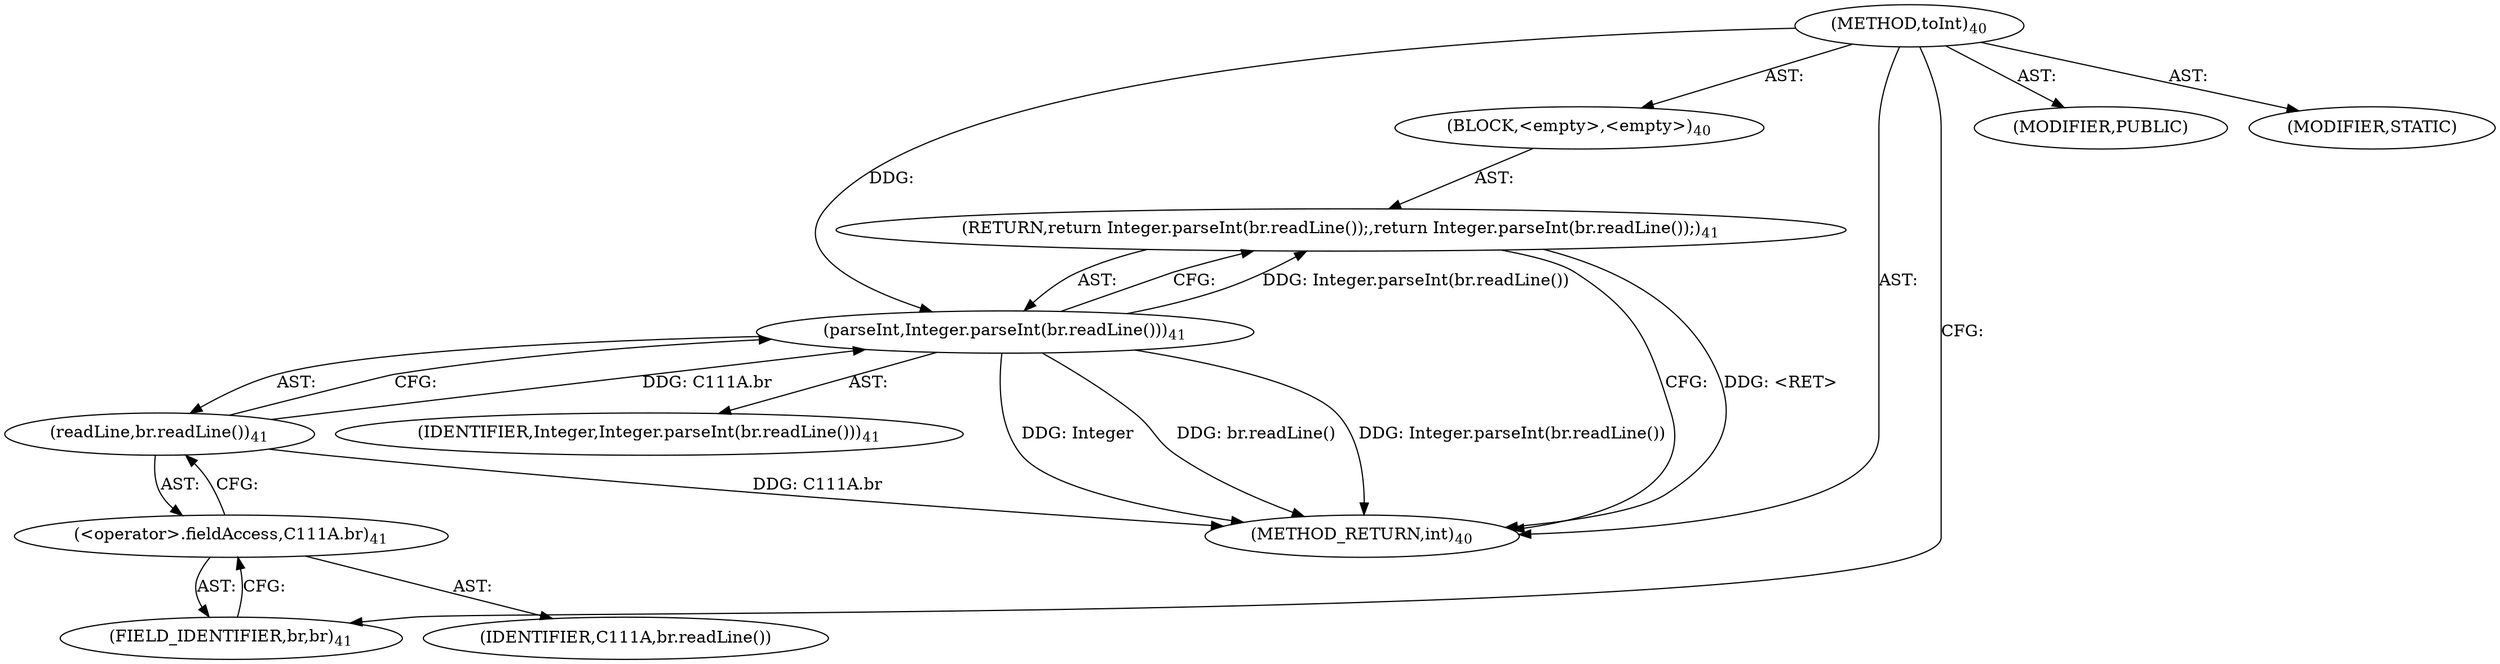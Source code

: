 digraph "toInt" {  
"172" [label = <(METHOD,toInt)<SUB>40</SUB>> ]
"173" [label = <(BLOCK,&lt;empty&gt;,&lt;empty&gt;)<SUB>40</SUB>> ]
"174" [label = <(RETURN,return Integer.parseInt(br.readLine());,return Integer.parseInt(br.readLine());)<SUB>41</SUB>> ]
"175" [label = <(parseInt,Integer.parseInt(br.readLine()))<SUB>41</SUB>> ]
"176" [label = <(IDENTIFIER,Integer,Integer.parseInt(br.readLine()))<SUB>41</SUB>> ]
"177" [label = <(readLine,br.readLine())<SUB>41</SUB>> ]
"178" [label = <(&lt;operator&gt;.fieldAccess,C111A.br)<SUB>41</SUB>> ]
"179" [label = <(IDENTIFIER,C111A,br.readLine())> ]
"180" [label = <(FIELD_IDENTIFIER,br,br)<SUB>41</SUB>> ]
"181" [label = <(MODIFIER,PUBLIC)> ]
"182" [label = <(MODIFIER,STATIC)> ]
"183" [label = <(METHOD_RETURN,int)<SUB>40</SUB>> ]
  "172" -> "173"  [ label = "AST: "] 
  "172" -> "181"  [ label = "AST: "] 
  "172" -> "182"  [ label = "AST: "] 
  "172" -> "183"  [ label = "AST: "] 
  "173" -> "174"  [ label = "AST: "] 
  "174" -> "175"  [ label = "AST: "] 
  "175" -> "176"  [ label = "AST: "] 
  "175" -> "177"  [ label = "AST: "] 
  "177" -> "178"  [ label = "AST: "] 
  "178" -> "179"  [ label = "AST: "] 
  "178" -> "180"  [ label = "AST: "] 
  "174" -> "183"  [ label = "CFG: "] 
  "175" -> "174"  [ label = "CFG: "] 
  "177" -> "175"  [ label = "CFG: "] 
  "178" -> "177"  [ label = "CFG: "] 
  "180" -> "178"  [ label = "CFG: "] 
  "172" -> "180"  [ label = "CFG: "] 
  "174" -> "183"  [ label = "DDG: &lt;RET&gt;"] 
  "175" -> "183"  [ label = "DDG: Integer"] 
  "177" -> "183"  [ label = "DDG: C111A.br"] 
  "175" -> "183"  [ label = "DDG: br.readLine()"] 
  "175" -> "183"  [ label = "DDG: Integer.parseInt(br.readLine())"] 
  "175" -> "174"  [ label = "DDG: Integer.parseInt(br.readLine())"] 
  "172" -> "175"  [ label = "DDG: "] 
  "177" -> "175"  [ label = "DDG: C111A.br"] 
}
